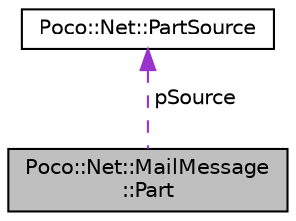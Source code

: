 digraph "Poco::Net::MailMessage::Part"
{
 // LATEX_PDF_SIZE
  edge [fontname="Helvetica",fontsize="10",labelfontname="Helvetica",labelfontsize="10"];
  node [fontname="Helvetica",fontsize="10",shape=record];
  Node1 [label="Poco::Net::MailMessage\l::Part",height=0.2,width=0.4,color="black", fillcolor="grey75", style="filled", fontcolor="black",tooltip=" "];
  Node2 -> Node1 [dir="back",color="darkorchid3",fontsize="10",style="dashed",label=" pSource" ];
  Node2 [label="Poco::Net::PartSource",height=0.2,width=0.4,color="black", fillcolor="white", style="filled",URL="$classPoco_1_1Net_1_1PartSource.html",tooltip=" "];
}
